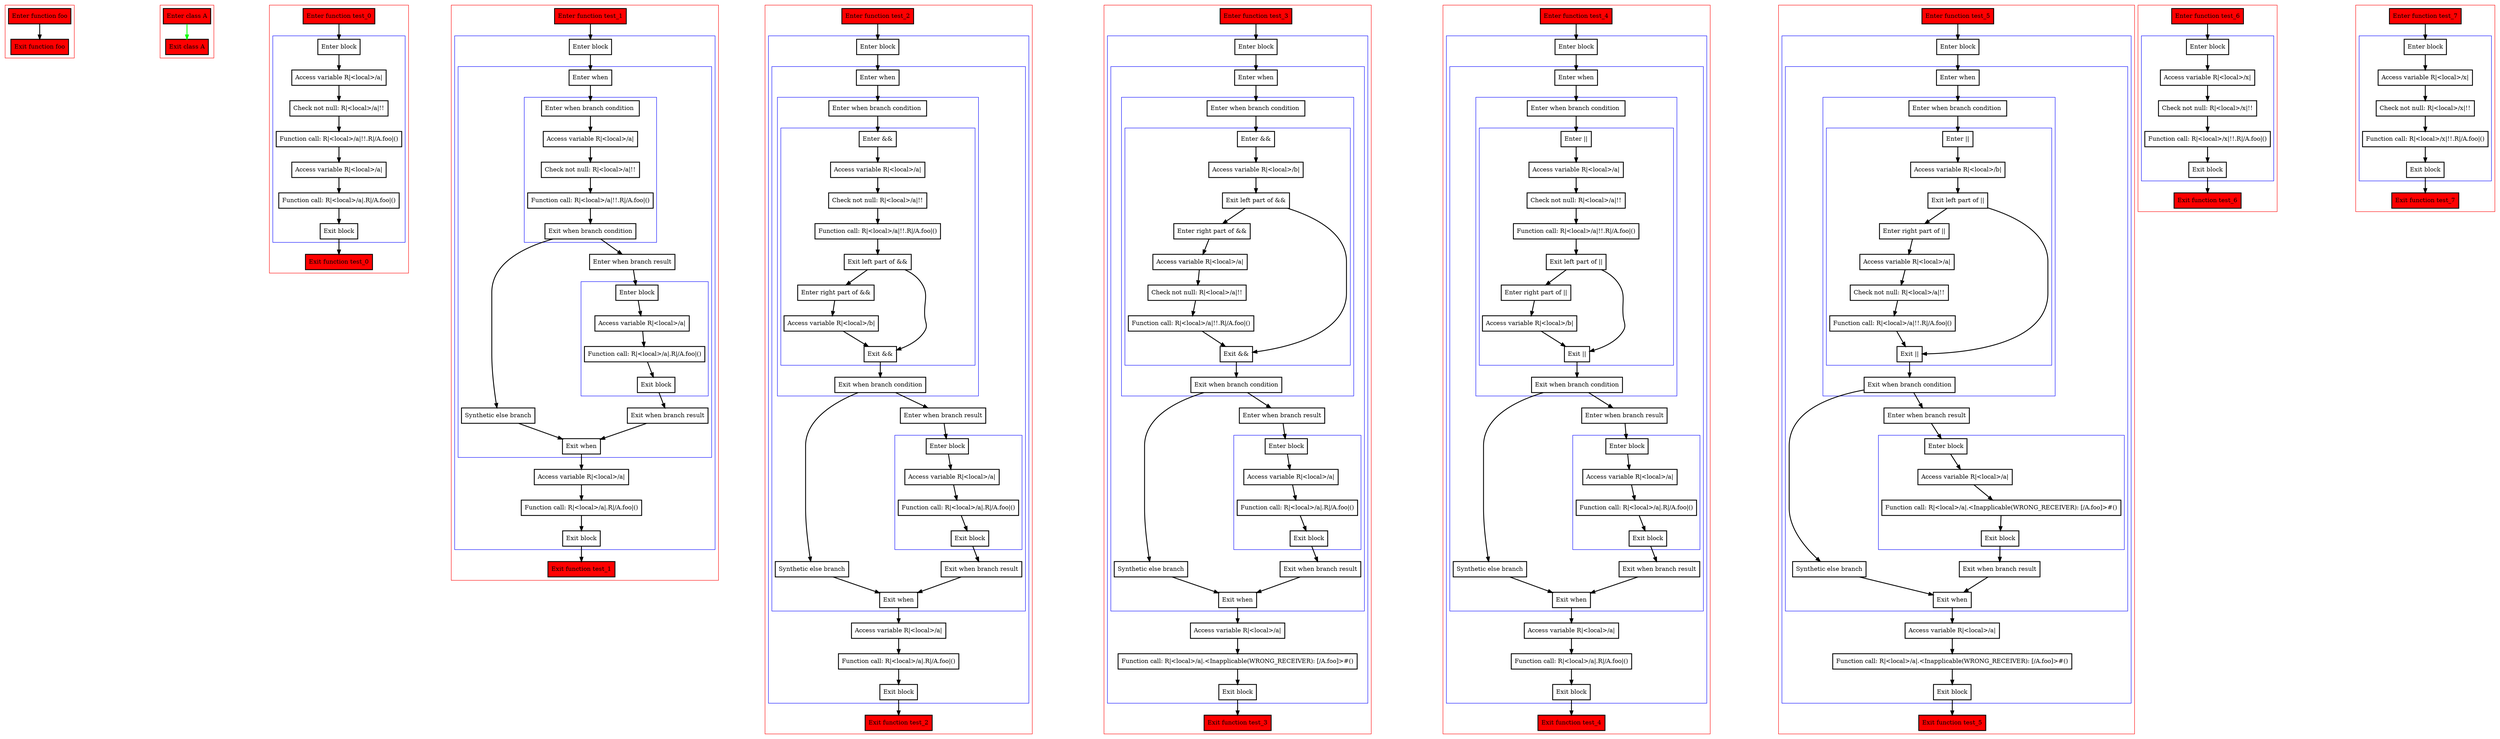 digraph bangbang_kt {
    graph [nodesep=3]
    node [shape=box penwidth=2]
    edge [penwidth=2]

    subgraph cluster_0 {
        color=red
        0 [label="Enter function foo" style="filled" fillcolor=red];
        1 [label="Exit function foo" style="filled" fillcolor=red];
    }
    0 -> {1};

    subgraph cluster_1 {
        color=red
        3 [label="Enter class A" style="filled" fillcolor=red];
        2 [label="Exit class A" style="filled" fillcolor=red];
    }
    3 -> {2} [color=green];

    subgraph cluster_2 {
        color=red
        4 [label="Enter function test_0" style="filled" fillcolor=red];
        subgraph cluster_3 {
            color=blue
            6 [label="Enter block"];
            7 [label="Access variable R|<local>/a|"];
            8 [label="Check not null: R|<local>/a|!!"];
            9 [label="Function call: R|<local>/a|!!.R|/A.foo|()"];
            10 [label="Access variable R|<local>/a|"];
            11 [label="Function call: R|<local>/a|.R|/A.foo|()"];
            12 [label="Exit block"];
        }
        5 [label="Exit function test_0" style="filled" fillcolor=red];
    }
    4 -> {6};
    6 -> {7};
    7 -> {8};
    8 -> {9};
    9 -> {10};
    10 -> {11};
    11 -> {12};
    12 -> {5};

    subgraph cluster_4 {
        color=red
        13 [label="Enter function test_1" style="filled" fillcolor=red];
        subgraph cluster_5 {
            color=blue
            15 [label="Enter block"];
            subgraph cluster_6 {
                color=blue
                16 [label="Enter when"];
                subgraph cluster_7 {
                    color=blue
                    18 [label="Enter when branch condition "];
                    19 [label="Access variable R|<local>/a|"];
                    20 [label="Check not null: R|<local>/a|!!"];
                    21 [label="Function call: R|<local>/a|!!.R|/A.foo|()"];
                    22 [label="Exit when branch condition"];
                }
                29 [label="Synthetic else branch"];
                23 [label="Enter when branch result"];
                subgraph cluster_8 {
                    color=blue
                    24 [label="Enter block"];
                    25 [label="Access variable R|<local>/a|"];
                    26 [label="Function call: R|<local>/a|.R|/A.foo|()"];
                    27 [label="Exit block"];
                }
                28 [label="Exit when branch result"];
                17 [label="Exit when"];
            }
            30 [label="Access variable R|<local>/a|"];
            31 [label="Function call: R|<local>/a|.R|/A.foo|()"];
            32 [label="Exit block"];
        }
        14 [label="Exit function test_1" style="filled" fillcolor=red];
    }
    13 -> {15};
    15 -> {16};
    16 -> {18};
    17 -> {30};
    18 -> {19};
    19 -> {20};
    20 -> {21};
    21 -> {22};
    22 -> {23 29};
    23 -> {24};
    24 -> {25};
    25 -> {26};
    26 -> {27};
    27 -> {28};
    28 -> {17};
    29 -> {17};
    30 -> {31};
    31 -> {32};
    32 -> {14};

    subgraph cluster_9 {
        color=red
        33 [label="Enter function test_2" style="filled" fillcolor=red];
        subgraph cluster_10 {
            color=blue
            35 [label="Enter block"];
            subgraph cluster_11 {
                color=blue
                36 [label="Enter when"];
                subgraph cluster_12 {
                    color=blue
                    38 [label="Enter when branch condition "];
                    subgraph cluster_13 {
                        color=blue
                        40 [label="Enter &&"];
                        41 [label="Access variable R|<local>/a|"];
                        42 [label="Check not null: R|<local>/a|!!"];
                        43 [label="Function call: R|<local>/a|!!.R|/A.foo|()"];
                        44 [label="Exit left part of &&"];
                        45 [label="Enter right part of &&"];
                        46 [label="Access variable R|<local>/b|"];
                        39 [label="Exit &&"];
                    }
                    47 [label="Exit when branch condition"];
                }
                54 [label="Synthetic else branch"];
                48 [label="Enter when branch result"];
                subgraph cluster_14 {
                    color=blue
                    49 [label="Enter block"];
                    50 [label="Access variable R|<local>/a|"];
                    51 [label="Function call: R|<local>/a|.R|/A.foo|()"];
                    52 [label="Exit block"];
                }
                53 [label="Exit when branch result"];
                37 [label="Exit when"];
            }
            55 [label="Access variable R|<local>/a|"];
            56 [label="Function call: R|<local>/a|.R|/A.foo|()"];
            57 [label="Exit block"];
        }
        34 [label="Exit function test_2" style="filled" fillcolor=red];
    }
    33 -> {35};
    35 -> {36};
    36 -> {38};
    37 -> {55};
    38 -> {40};
    39 -> {47};
    40 -> {41};
    41 -> {42};
    42 -> {43};
    43 -> {44};
    44 -> {39 45};
    45 -> {46};
    46 -> {39};
    47 -> {48 54};
    48 -> {49};
    49 -> {50};
    50 -> {51};
    51 -> {52};
    52 -> {53};
    53 -> {37};
    54 -> {37};
    55 -> {56};
    56 -> {57};
    57 -> {34};

    subgraph cluster_15 {
        color=red
        58 [label="Enter function test_3" style="filled" fillcolor=red];
        subgraph cluster_16 {
            color=blue
            60 [label="Enter block"];
            subgraph cluster_17 {
                color=blue
                61 [label="Enter when"];
                subgraph cluster_18 {
                    color=blue
                    63 [label="Enter when branch condition "];
                    subgraph cluster_19 {
                        color=blue
                        65 [label="Enter &&"];
                        66 [label="Access variable R|<local>/b|"];
                        67 [label="Exit left part of &&"];
                        68 [label="Enter right part of &&"];
                        69 [label="Access variable R|<local>/a|"];
                        70 [label="Check not null: R|<local>/a|!!"];
                        71 [label="Function call: R|<local>/a|!!.R|/A.foo|()"];
                        64 [label="Exit &&"];
                    }
                    72 [label="Exit when branch condition"];
                }
                79 [label="Synthetic else branch"];
                73 [label="Enter when branch result"];
                subgraph cluster_20 {
                    color=blue
                    74 [label="Enter block"];
                    75 [label="Access variable R|<local>/a|"];
                    76 [label="Function call: R|<local>/a|.R|/A.foo|()"];
                    77 [label="Exit block"];
                }
                78 [label="Exit when branch result"];
                62 [label="Exit when"];
            }
            80 [label="Access variable R|<local>/a|"];
            81 [label="Function call: R|<local>/a|.<Inapplicable(WRONG_RECEIVER): [/A.foo]>#()"];
            82 [label="Exit block"];
        }
        59 [label="Exit function test_3" style="filled" fillcolor=red];
    }
    58 -> {60};
    60 -> {61};
    61 -> {63};
    62 -> {80};
    63 -> {65};
    64 -> {72};
    65 -> {66};
    66 -> {67};
    67 -> {64 68};
    68 -> {69};
    69 -> {70};
    70 -> {71};
    71 -> {64};
    72 -> {73 79};
    73 -> {74};
    74 -> {75};
    75 -> {76};
    76 -> {77};
    77 -> {78};
    78 -> {62};
    79 -> {62};
    80 -> {81};
    81 -> {82};
    82 -> {59};

    subgraph cluster_21 {
        color=red
        83 [label="Enter function test_4" style="filled" fillcolor=red];
        subgraph cluster_22 {
            color=blue
            85 [label="Enter block"];
            subgraph cluster_23 {
                color=blue
                86 [label="Enter when"];
                subgraph cluster_24 {
                    color=blue
                    88 [label="Enter when branch condition "];
                    subgraph cluster_25 {
                        color=blue
                        90 [label="Enter ||"];
                        91 [label="Access variable R|<local>/a|"];
                        92 [label="Check not null: R|<local>/a|!!"];
                        93 [label="Function call: R|<local>/a|!!.R|/A.foo|()"];
                        94 [label="Exit left part of ||"];
                        95 [label="Enter right part of ||"];
                        96 [label="Access variable R|<local>/b|"];
                        89 [label="Exit ||"];
                    }
                    97 [label="Exit when branch condition"];
                }
                104 [label="Synthetic else branch"];
                98 [label="Enter when branch result"];
                subgraph cluster_26 {
                    color=blue
                    99 [label="Enter block"];
                    100 [label="Access variable R|<local>/a|"];
                    101 [label="Function call: R|<local>/a|.R|/A.foo|()"];
                    102 [label="Exit block"];
                }
                103 [label="Exit when branch result"];
                87 [label="Exit when"];
            }
            105 [label="Access variable R|<local>/a|"];
            106 [label="Function call: R|<local>/a|.R|/A.foo|()"];
            107 [label="Exit block"];
        }
        84 [label="Exit function test_4" style="filled" fillcolor=red];
    }
    83 -> {85};
    85 -> {86};
    86 -> {88};
    87 -> {105};
    88 -> {90};
    89 -> {97};
    90 -> {91};
    91 -> {92};
    92 -> {93};
    93 -> {94};
    94 -> {89 95};
    95 -> {96};
    96 -> {89};
    97 -> {98 104};
    98 -> {99};
    99 -> {100};
    100 -> {101};
    101 -> {102};
    102 -> {103};
    103 -> {87};
    104 -> {87};
    105 -> {106};
    106 -> {107};
    107 -> {84};

    subgraph cluster_27 {
        color=red
        108 [label="Enter function test_5" style="filled" fillcolor=red];
        subgraph cluster_28 {
            color=blue
            110 [label="Enter block"];
            subgraph cluster_29 {
                color=blue
                111 [label="Enter when"];
                subgraph cluster_30 {
                    color=blue
                    113 [label="Enter when branch condition "];
                    subgraph cluster_31 {
                        color=blue
                        115 [label="Enter ||"];
                        116 [label="Access variable R|<local>/b|"];
                        117 [label="Exit left part of ||"];
                        118 [label="Enter right part of ||"];
                        119 [label="Access variable R|<local>/a|"];
                        120 [label="Check not null: R|<local>/a|!!"];
                        121 [label="Function call: R|<local>/a|!!.R|/A.foo|()"];
                        114 [label="Exit ||"];
                    }
                    122 [label="Exit when branch condition"];
                }
                129 [label="Synthetic else branch"];
                123 [label="Enter when branch result"];
                subgraph cluster_32 {
                    color=blue
                    124 [label="Enter block"];
                    125 [label="Access variable R|<local>/a|"];
                    126 [label="Function call: R|<local>/a|.<Inapplicable(WRONG_RECEIVER): [/A.foo]>#()"];
                    127 [label="Exit block"];
                }
                128 [label="Exit when branch result"];
                112 [label="Exit when"];
            }
            130 [label="Access variable R|<local>/a|"];
            131 [label="Function call: R|<local>/a|.<Inapplicable(WRONG_RECEIVER): [/A.foo]>#()"];
            132 [label="Exit block"];
        }
        109 [label="Exit function test_5" style="filled" fillcolor=red];
    }
    108 -> {110};
    110 -> {111};
    111 -> {113};
    112 -> {130};
    113 -> {115};
    114 -> {122};
    115 -> {116};
    116 -> {117};
    117 -> {114 118};
    118 -> {119};
    119 -> {120};
    120 -> {121};
    121 -> {114};
    122 -> {123 129};
    123 -> {124};
    124 -> {125};
    125 -> {126};
    126 -> {127};
    127 -> {128};
    128 -> {112};
    129 -> {112};
    130 -> {131};
    131 -> {132};
    132 -> {109};

    subgraph cluster_33 {
        color=red
        133 [label="Enter function test_6" style="filled" fillcolor=red];
        subgraph cluster_34 {
            color=blue
            135 [label="Enter block"];
            136 [label="Access variable R|<local>/x|"];
            137 [label="Check not null: R|<local>/x|!!"];
            138 [label="Function call: R|<local>/x|!!.R|/A.foo|()"];
            139 [label="Exit block"];
        }
        134 [label="Exit function test_6" style="filled" fillcolor=red];
    }
    133 -> {135};
    135 -> {136};
    136 -> {137};
    137 -> {138};
    138 -> {139};
    139 -> {134};

    subgraph cluster_35 {
        color=red
        140 [label="Enter function test_7" style="filled" fillcolor=red];
        subgraph cluster_36 {
            color=blue
            142 [label="Enter block"];
            143 [label="Access variable R|<local>/x|"];
            144 [label="Check not null: R|<local>/x|!!"];
            145 [label="Function call: R|<local>/x|!!.R|/A.foo|()"];
            146 [label="Exit block"];
        }
        141 [label="Exit function test_7" style="filled" fillcolor=red];
    }
    140 -> {142};
    142 -> {143};
    143 -> {144};
    144 -> {145};
    145 -> {146};
    146 -> {141};

}

